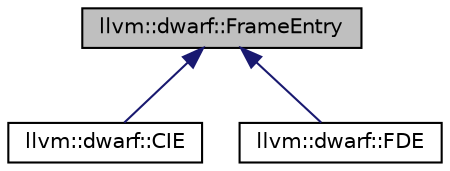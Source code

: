 digraph "llvm::dwarf::FrameEntry"
{
 // LATEX_PDF_SIZE
  bgcolor="transparent";
  edge [fontname="Helvetica",fontsize="10",labelfontname="Helvetica",labelfontsize="10"];
  node [fontname="Helvetica",fontsize="10",shape="box"];
  Node1 [label="llvm::dwarf::FrameEntry",height=0.2,width=0.4,color="black", fillcolor="grey75", style="filled", fontcolor="black",tooltip="An entry in either debug_frame or eh_frame."];
  Node1 -> Node2 [dir="back",color="midnightblue",fontsize="10",style="solid",fontname="Helvetica"];
  Node2 [label="llvm::dwarf::CIE",height=0.2,width=0.4,color="black",URL="$classllvm_1_1dwarf_1_1CIE.html",tooltip="DWARF Common Information Entry (CIE)"];
  Node1 -> Node3 [dir="back",color="midnightblue",fontsize="10",style="solid",fontname="Helvetica"];
  Node3 [label="llvm::dwarf::FDE",height=0.2,width=0.4,color="black",URL="$classllvm_1_1dwarf_1_1FDE.html",tooltip="DWARF Frame Description Entry (FDE)"];
}
